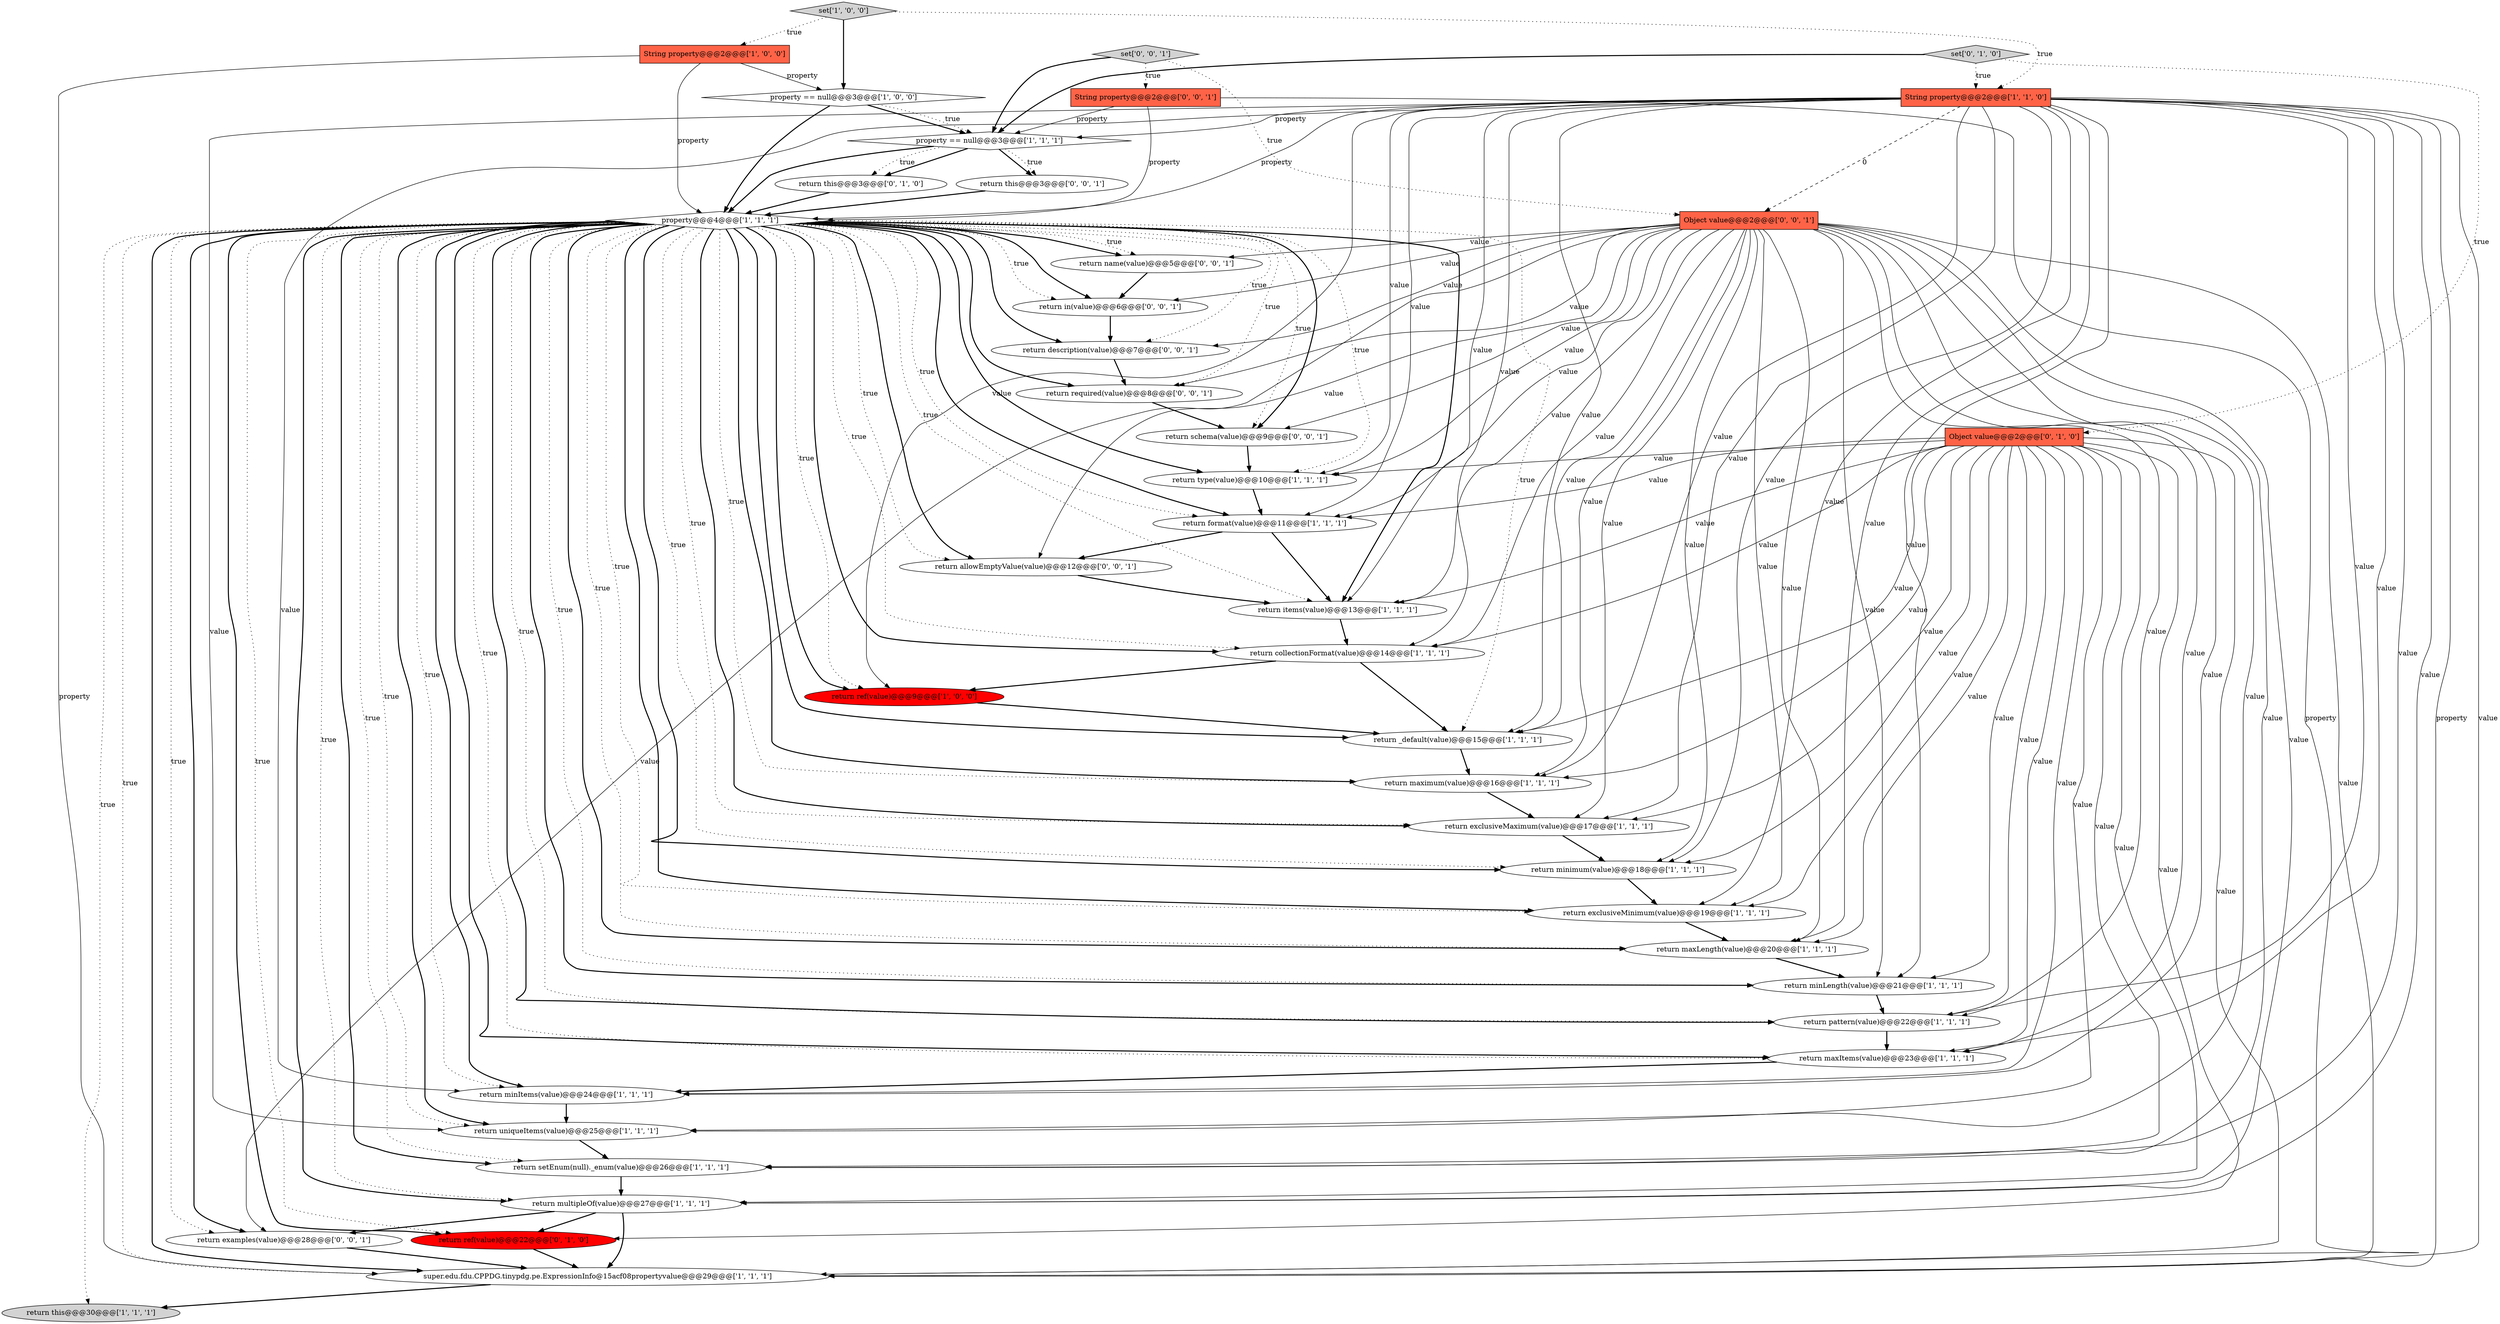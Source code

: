 digraph {
6 [style = filled, label = "property@@@4@@@['1', '1', '1']", fillcolor = white, shape = diamond image = "AAA0AAABBB1BBB"];
8 [style = filled, label = "return pattern(value)@@@22@@@['1', '1', '1']", fillcolor = white, shape = ellipse image = "AAA0AAABBB1BBB"];
34 [style = filled, label = "return description(value)@@@7@@@['0', '0', '1']", fillcolor = white, shape = ellipse image = "AAA0AAABBB3BBB"];
21 [style = filled, label = "return minItems(value)@@@24@@@['1', '1', '1']", fillcolor = white, shape = ellipse image = "AAA0AAABBB1BBB"];
33 [style = filled, label = "return required(value)@@@8@@@['0', '0', '1']", fillcolor = white, shape = ellipse image = "AAA0AAABBB3BBB"];
32 [style = filled, label = "return this@@@3@@@['0', '0', '1']", fillcolor = white, shape = ellipse image = "AAA0AAABBB3BBB"];
39 [style = filled, label = "set['0', '0', '1']", fillcolor = lightgray, shape = diamond image = "AAA0AAABBB3BBB"];
12 [style = filled, label = "set['1', '0', '0']", fillcolor = lightgray, shape = diamond image = "AAA0AAABBB1BBB"];
2 [style = filled, label = "return format(value)@@@11@@@['1', '1', '1']", fillcolor = white, shape = ellipse image = "AAA0AAABBB1BBB"];
7 [style = filled, label = "return items(value)@@@13@@@['1', '1', '1']", fillcolor = white, shape = ellipse image = "AAA0AAABBB1BBB"];
27 [style = filled, label = "return this@@@3@@@['0', '1', '0']", fillcolor = white, shape = ellipse image = "AAA0AAABBB2BBB"];
31 [style = filled, label = "String property@@@2@@@['0', '0', '1']", fillcolor = tomato, shape = box image = "AAA0AAABBB3BBB"];
9 [style = filled, label = "property == null@@@3@@@['1', '0', '0']", fillcolor = white, shape = diamond image = "AAA0AAABBB1BBB"];
18 [style = filled, label = "return type(value)@@@10@@@['1', '1', '1']", fillcolor = white, shape = ellipse image = "AAA0AAABBB1BBB"];
24 [style = filled, label = "return _default(value)@@@15@@@['1', '1', '1']", fillcolor = white, shape = ellipse image = "AAA0AAABBB1BBB"];
26 [style = filled, label = "set['0', '1', '0']", fillcolor = lightgray, shape = diamond image = "AAA0AAABBB2BBB"];
16 [style = filled, label = "return collectionFormat(value)@@@14@@@['1', '1', '1']", fillcolor = white, shape = ellipse image = "AAA0AAABBB1BBB"];
13 [style = filled, label = "return maximum(value)@@@16@@@['1', '1', '1']", fillcolor = white, shape = ellipse image = "AAA0AAABBB1BBB"];
22 [style = filled, label = "String property@@@2@@@['1', '1', '0']", fillcolor = tomato, shape = box image = "AAA0AAABBB1BBB"];
29 [style = filled, label = "return ref(value)@@@22@@@['0', '1', '0']", fillcolor = red, shape = ellipse image = "AAA1AAABBB2BBB"];
23 [style = filled, label = "return setEnum(null)._enum(value)@@@26@@@['1', '1', '1']", fillcolor = white, shape = ellipse image = "AAA0AAABBB1BBB"];
30 [style = filled, label = "return in(value)@@@6@@@['0', '0', '1']", fillcolor = white, shape = ellipse image = "AAA0AAABBB3BBB"];
19 [style = filled, label = "return uniqueItems(value)@@@25@@@['1', '1', '1']", fillcolor = white, shape = ellipse image = "AAA0AAABBB1BBB"];
17 [style = filled, label = "property == null@@@3@@@['1', '1', '1']", fillcolor = white, shape = diamond image = "AAA0AAABBB1BBB"];
37 [style = filled, label = "return examples(value)@@@28@@@['0', '0', '1']", fillcolor = white, shape = ellipse image = "AAA0AAABBB3BBB"];
5 [style = filled, label = "return minLength(value)@@@21@@@['1', '1', '1']", fillcolor = white, shape = ellipse image = "AAA0AAABBB1BBB"];
35 [style = filled, label = "Object value@@@2@@@['0', '0', '1']", fillcolor = tomato, shape = box image = "AAA0AAABBB3BBB"];
3 [style = filled, label = "return exclusiveMinimum(value)@@@19@@@['1', '1', '1']", fillcolor = white, shape = ellipse image = "AAA0AAABBB1BBB"];
1 [style = filled, label = "return exclusiveMaximum(value)@@@17@@@['1', '1', '1']", fillcolor = white, shape = ellipse image = "AAA0AAABBB1BBB"];
25 [style = filled, label = "return maxItems(value)@@@23@@@['1', '1', '1']", fillcolor = white, shape = ellipse image = "AAA0AAABBB1BBB"];
0 [style = filled, label = "return multipleOf(value)@@@27@@@['1', '1', '1']", fillcolor = white, shape = ellipse image = "AAA0AAABBB1BBB"];
11 [style = filled, label = "return maxLength(value)@@@20@@@['1', '1', '1']", fillcolor = white, shape = ellipse image = "AAA0AAABBB1BBB"];
15 [style = filled, label = "String property@@@2@@@['1', '0', '0']", fillcolor = tomato, shape = box image = "AAA0AAABBB1BBB"];
40 [style = filled, label = "return allowEmptyValue(value)@@@12@@@['0', '0', '1']", fillcolor = white, shape = ellipse image = "AAA0AAABBB3BBB"];
28 [style = filled, label = "Object value@@@2@@@['0', '1', '0']", fillcolor = tomato, shape = box image = "AAA0AAABBB2BBB"];
4 [style = filled, label = "return ref(value)@@@9@@@['1', '0', '0']", fillcolor = red, shape = ellipse image = "AAA1AAABBB1BBB"];
10 [style = filled, label = "return this@@@30@@@['1', '1', '1']", fillcolor = lightgray, shape = ellipse image = "AAA0AAABBB1BBB"];
14 [style = filled, label = "return minimum(value)@@@18@@@['1', '1', '1']", fillcolor = white, shape = ellipse image = "AAA0AAABBB1BBB"];
20 [style = filled, label = "super.edu.fdu.CPPDG.tinypdg.pe.ExpressionInfo@15acf08propertyvalue@@@29@@@['1', '1', '1']", fillcolor = white, shape = ellipse image = "AAA0AAABBB1BBB"];
38 [style = filled, label = "return schema(value)@@@9@@@['0', '0', '1']", fillcolor = white, shape = ellipse image = "AAA0AAABBB3BBB"];
36 [style = filled, label = "return name(value)@@@5@@@['0', '0', '1']", fillcolor = white, shape = ellipse image = "AAA0AAABBB3BBB"];
14->3 [style = bold, label=""];
6->3 [style = bold, label=""];
35->19 [style = solid, label="value"];
22->6 [style = solid, label="property"];
6->1 [style = dotted, label="true"];
12->15 [style = dotted, label="true"];
28->29 [style = solid, label="value"];
26->22 [style = dotted, label="true"];
12->9 [style = bold, label=""];
22->17 [style = solid, label="property"];
28->21 [style = solid, label="value"];
6->19 [style = dotted, label="true"];
35->21 [style = solid, label="value"];
22->19 [style = solid, label="value"];
13->1 [style = bold, label=""];
32->6 [style = bold, label=""];
6->29 [style = bold, label=""];
9->6 [style = bold, label=""];
6->38 [style = dotted, label="true"];
22->0 [style = solid, label="value"];
35->16 [style = solid, label="value"];
22->21 [style = solid, label="value"];
35->11 [style = solid, label="value"];
6->18 [style = dotted, label="true"];
22->7 [style = solid, label="value"];
26->28 [style = dotted, label="true"];
6->11 [style = bold, label=""];
28->7 [style = solid, label="value"];
7->16 [style = bold, label=""];
22->20 [style = solid, label="property"];
6->0 [style = dotted, label="true"];
28->18 [style = solid, label="value"];
6->11 [style = dotted, label="true"];
17->27 [style = bold, label=""];
6->3 [style = dotted, label="true"];
17->27 [style = dotted, label="true"];
25->21 [style = bold, label=""];
28->20 [style = solid, label="value"];
35->2 [style = solid, label="value"];
22->8 [style = solid, label="value"];
39->35 [style = dotted, label="true"];
21->19 [style = bold, label=""];
26->17 [style = bold, label=""];
22->13 [style = solid, label="value"];
6->13 [style = dotted, label="true"];
34->33 [style = bold, label=""];
3->11 [style = bold, label=""];
6->37 [style = dotted, label="true"];
9->17 [style = bold, label=""];
0->29 [style = bold, label=""];
30->34 [style = bold, label=""];
35->30 [style = solid, label="value"];
22->20 [style = solid, label="value"];
22->5 [style = solid, label="value"];
22->2 [style = solid, label="value"];
28->1 [style = solid, label="value"];
35->18 [style = solid, label="value"];
35->5 [style = solid, label="value"];
6->20 [style = dotted, label="true"];
6->2 [style = bold, label=""];
6->4 [style = bold, label=""];
29->20 [style = bold, label=""];
6->38 [style = bold, label=""];
6->14 [style = dotted, label="true"];
12->22 [style = dotted, label="true"];
36->30 [style = bold, label=""];
38->18 [style = bold, label=""];
35->40 [style = solid, label="value"];
35->20 [style = solid, label="value"];
22->14 [style = solid, label="value"];
6->29 [style = dotted, label="true"];
6->25 [style = dotted, label="true"];
22->24 [style = solid, label="value"];
22->25 [style = solid, label="value"];
31->17 [style = solid, label="property"];
6->7 [style = dotted, label="true"];
0->20 [style = bold, label=""];
28->14 [style = solid, label="value"];
6->7 [style = bold, label=""];
6->33 [style = dotted, label="true"];
35->37 [style = solid, label="value"];
24->13 [style = bold, label=""];
6->40 [style = dotted, label="true"];
39->31 [style = dotted, label="true"];
6->24 [style = dotted, label="true"];
28->11 [style = solid, label="value"];
4->24 [style = bold, label=""];
22->18 [style = solid, label="value"];
15->6 [style = solid, label="property"];
6->34 [style = bold, label=""];
28->0 [style = solid, label="value"];
35->8 [style = solid, label="value"];
17->6 [style = bold, label=""];
35->38 [style = solid, label="value"];
6->18 [style = bold, label=""];
6->25 [style = bold, label=""];
6->21 [style = bold, label=""];
6->23 [style = bold, label=""];
16->24 [style = bold, label=""];
35->34 [style = solid, label="value"];
28->5 [style = solid, label="value"];
6->24 [style = bold, label=""];
23->0 [style = bold, label=""];
22->23 [style = solid, label="value"];
6->37 [style = bold, label=""];
6->10 [style = dotted, label="true"];
35->33 [style = solid, label="value"];
6->1 [style = bold, label=""];
6->20 [style = bold, label=""];
6->5 [style = bold, label=""];
11->5 [style = bold, label=""];
15->9 [style = solid, label="property"];
28->8 [style = solid, label="value"];
6->2 [style = dotted, label="true"];
31->6 [style = solid, label="property"];
39->17 [style = bold, label=""];
35->13 [style = solid, label="value"];
6->8 [style = dotted, label="true"];
6->33 [style = bold, label=""];
6->13 [style = bold, label=""];
28->2 [style = solid, label="value"];
35->0 [style = solid, label="value"];
22->4 [style = solid, label="value"];
28->19 [style = solid, label="value"];
6->21 [style = dotted, label="true"];
16->4 [style = bold, label=""];
35->7 [style = solid, label="value"];
28->23 [style = solid, label="value"];
22->35 [style = dashed, label="0"];
6->30 [style = dotted, label="true"];
5->8 [style = bold, label=""];
6->36 [style = dotted, label="true"];
35->24 [style = solid, label="value"];
0->37 [style = bold, label=""];
31->20 [style = solid, label="property"];
15->20 [style = solid, label="property"];
35->25 [style = solid, label="value"];
35->3 [style = solid, label="value"];
22->11 [style = solid, label="value"];
22->3 [style = solid, label="value"];
28->3 [style = solid, label="value"];
9->17 [style = dotted, label="true"];
37->20 [style = bold, label=""];
6->23 [style = dotted, label="true"];
28->24 [style = solid, label="value"];
6->0 [style = bold, label=""];
22->1 [style = solid, label="value"];
6->19 [style = bold, label=""];
17->32 [style = bold, label=""];
2->40 [style = bold, label=""];
18->2 [style = bold, label=""];
17->32 [style = dotted, label="true"];
6->36 [style = bold, label=""];
27->6 [style = bold, label=""];
35->14 [style = solid, label="value"];
28->25 [style = solid, label="value"];
20->10 [style = bold, label=""];
35->23 [style = solid, label="value"];
6->14 [style = bold, label=""];
35->1 [style = solid, label="value"];
40->7 [style = bold, label=""];
35->36 [style = solid, label="value"];
6->4 [style = dotted, label="true"];
6->16 [style = bold, label=""];
6->40 [style = bold, label=""];
19->23 [style = bold, label=""];
28->13 [style = solid, label="value"];
6->8 [style = bold, label=""];
22->16 [style = solid, label="value"];
6->34 [style = dotted, label="true"];
33->38 [style = bold, label=""];
1->14 [style = bold, label=""];
2->7 [style = bold, label=""];
8->25 [style = bold, label=""];
28->16 [style = solid, label="value"];
6->16 [style = dotted, label="true"];
6->5 [style = dotted, label="true"];
6->30 [style = bold, label=""];
}
